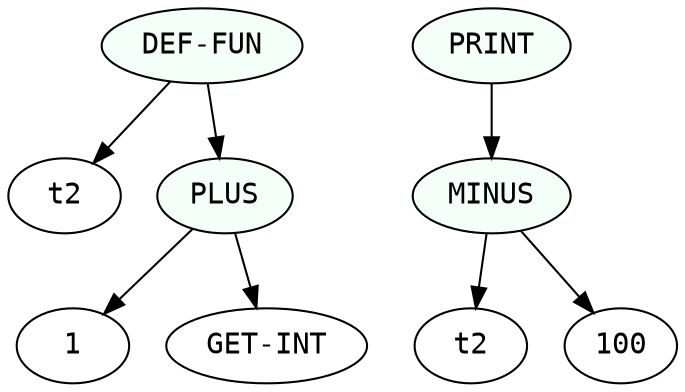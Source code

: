digraph print {
 1 [label="t2", fontname="monospace"];
 2 [label="1", fontname="monospace"];
 3 [label="GET-INT", fontname="monospace"];
 4 [label="PLUS", fontname="monospace", style=filled, fillcolor=mintcream];
 4->2
 4->3
 5 [label="t2", fontname="monospace"];
 6 [label="100", fontname="monospace"];
 7 [label="MINUS", fontname="monospace", style=filled, fillcolor=mintcream];
 7->5
 7->6
 8 [label="PRINT", fontname="monospace", style=filled, fillcolor=mintcream];
 8->7
 9 [label="DEF-FUN", fontname="monospace", style=filled, fillcolor=mintcream];
 9->1
 9->4
 }
 